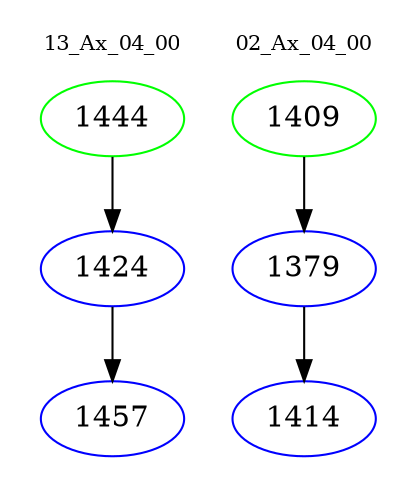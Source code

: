 digraph{
subgraph cluster_0 {
color = white
label = "13_Ax_04_00";
fontsize=10;
T0_1444 [label="1444", color="green"]
T0_1444 -> T0_1424 [color="black"]
T0_1424 [label="1424", color="blue"]
T0_1424 -> T0_1457 [color="black"]
T0_1457 [label="1457", color="blue"]
}
subgraph cluster_1 {
color = white
label = "02_Ax_04_00";
fontsize=10;
T1_1409 [label="1409", color="green"]
T1_1409 -> T1_1379 [color="black"]
T1_1379 [label="1379", color="blue"]
T1_1379 -> T1_1414 [color="black"]
T1_1414 [label="1414", color="blue"]
}
}
